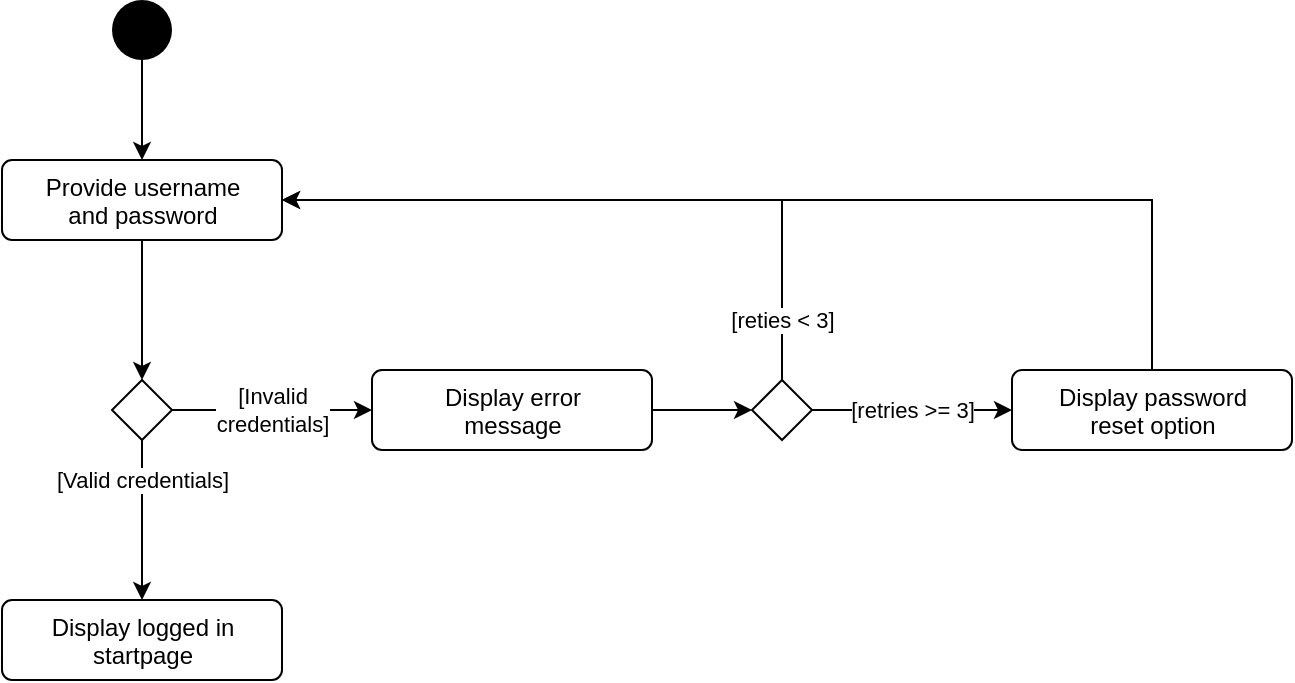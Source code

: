 <mxfile version="14.0.1" type="github">
  <diagram id="W3Nua4-vTizeOVp9UflG" name="Page-1">
    <mxGraphModel dx="813" dy="403" grid="1" gridSize="10" guides="1" tooltips="1" connect="1" arrows="1" fold="1" page="1" pageScale="1" pageWidth="827" pageHeight="1169" math="0" shadow="0">
      <root>
        <mxCell id="0" />
        <mxCell id="1" parent="0" />
        <mxCell id="_Ng7tLNOZAPoexdFJnFL-3" style="edgeStyle=orthogonalEdgeStyle;rounded=0;orthogonalLoop=1;jettySize=auto;html=1;exitX=0.5;exitY=1;exitDx=0;exitDy=0;" edge="1" parent="1" source="_Ng7tLNOZAPoexdFJnFL-1" target="_Ng7tLNOZAPoexdFJnFL-2">
          <mxGeometry relative="1" as="geometry" />
        </mxCell>
        <mxCell id="_Ng7tLNOZAPoexdFJnFL-1" value="" style="ellipse;fillColor=#000000;strokeColor=none;" vertex="1" parent="1">
          <mxGeometry x="160" y="40" width="30" height="30" as="geometry" />
        </mxCell>
        <mxCell id="_Ng7tLNOZAPoexdFJnFL-5" style="edgeStyle=orthogonalEdgeStyle;rounded=0;orthogonalLoop=1;jettySize=auto;html=1;exitX=0.5;exitY=1;exitDx=0;exitDy=0;" edge="1" parent="1" source="_Ng7tLNOZAPoexdFJnFL-2" target="_Ng7tLNOZAPoexdFJnFL-4">
          <mxGeometry relative="1" as="geometry" />
        </mxCell>
        <mxCell id="_Ng7tLNOZAPoexdFJnFL-2" value="Provide username&lt;br&gt;and password" style="html=1;align=center;verticalAlign=top;rounded=1;absoluteArcSize=1;arcSize=10;dashed=0;" vertex="1" parent="1">
          <mxGeometry x="105" y="120" width="140" height="40" as="geometry" />
        </mxCell>
        <mxCell id="_Ng7tLNOZAPoexdFJnFL-8" value="[Valid credentials]" style="edgeStyle=orthogonalEdgeStyle;rounded=0;orthogonalLoop=1;jettySize=auto;html=1;exitX=0.5;exitY=1;exitDx=0;exitDy=0;" edge="1" parent="1" source="_Ng7tLNOZAPoexdFJnFL-4" target="_Ng7tLNOZAPoexdFJnFL-7">
          <mxGeometry x="-0.5" relative="1" as="geometry">
            <mxPoint as="offset" />
          </mxGeometry>
        </mxCell>
        <mxCell id="_Ng7tLNOZAPoexdFJnFL-10" value="[Invalid&lt;br&gt;credentials]" style="edgeStyle=orthogonalEdgeStyle;rounded=0;orthogonalLoop=1;jettySize=auto;html=1;exitX=1;exitY=0.5;exitDx=0;exitDy=0;" edge="1" parent="1" source="_Ng7tLNOZAPoexdFJnFL-4" target="_Ng7tLNOZAPoexdFJnFL-6">
          <mxGeometry relative="1" as="geometry" />
        </mxCell>
        <mxCell id="_Ng7tLNOZAPoexdFJnFL-4" value="" style="rhombus;" vertex="1" parent="1">
          <mxGeometry x="160" y="230" width="30" height="30" as="geometry" />
        </mxCell>
        <mxCell id="_Ng7tLNOZAPoexdFJnFL-11" style="edgeStyle=orthogonalEdgeStyle;rounded=0;orthogonalLoop=1;jettySize=auto;html=1;exitX=1;exitY=0.5;exitDx=0;exitDy=0;" edge="1" parent="1" source="_Ng7tLNOZAPoexdFJnFL-6" target="_Ng7tLNOZAPoexdFJnFL-9">
          <mxGeometry relative="1" as="geometry" />
        </mxCell>
        <mxCell id="_Ng7tLNOZAPoexdFJnFL-6" value="Display error&lt;br&gt;message" style="html=1;align=center;verticalAlign=top;rounded=1;absoluteArcSize=1;arcSize=10;dashed=0;" vertex="1" parent="1">
          <mxGeometry x="290" y="225" width="140" height="40" as="geometry" />
        </mxCell>
        <mxCell id="_Ng7tLNOZAPoexdFJnFL-7" value="Display logged in&lt;br&gt;startpage" style="html=1;align=center;verticalAlign=top;rounded=1;absoluteArcSize=1;arcSize=10;dashed=0;" vertex="1" parent="1">
          <mxGeometry x="105" y="340" width="140" height="40" as="geometry" />
        </mxCell>
        <mxCell id="_Ng7tLNOZAPoexdFJnFL-12" value="[reties &amp;lt; 3]" style="edgeStyle=orthogonalEdgeStyle;rounded=0;orthogonalLoop=1;jettySize=auto;html=1;exitX=0.5;exitY=0;exitDx=0;exitDy=0;" edge="1" parent="1" source="_Ng7tLNOZAPoexdFJnFL-9" target="_Ng7tLNOZAPoexdFJnFL-2">
          <mxGeometry x="-0.824" relative="1" as="geometry">
            <Array as="points">
              <mxPoint x="495" y="140" />
            </Array>
            <mxPoint as="offset" />
          </mxGeometry>
        </mxCell>
        <mxCell id="_Ng7tLNOZAPoexdFJnFL-14" value="[retries &amp;gt;= 3]" style="edgeStyle=orthogonalEdgeStyle;rounded=0;orthogonalLoop=1;jettySize=auto;html=1;exitX=1;exitY=0.5;exitDx=0;exitDy=0;" edge="1" parent="1" source="_Ng7tLNOZAPoexdFJnFL-9" target="_Ng7tLNOZAPoexdFJnFL-13">
          <mxGeometry relative="1" as="geometry" />
        </mxCell>
        <mxCell id="_Ng7tLNOZAPoexdFJnFL-9" value="" style="rhombus;" vertex="1" parent="1">
          <mxGeometry x="480" y="230" width="30" height="30" as="geometry" />
        </mxCell>
        <mxCell id="_Ng7tLNOZAPoexdFJnFL-15" style="edgeStyle=orthogonalEdgeStyle;rounded=0;orthogonalLoop=1;jettySize=auto;html=1;exitX=0.5;exitY=0;exitDx=0;exitDy=0;" edge="1" parent="1" source="_Ng7tLNOZAPoexdFJnFL-13" target="_Ng7tLNOZAPoexdFJnFL-2">
          <mxGeometry relative="1" as="geometry">
            <Array as="points">
              <mxPoint x="680" y="140" />
            </Array>
          </mxGeometry>
        </mxCell>
        <mxCell id="_Ng7tLNOZAPoexdFJnFL-13" value="Display password&lt;br&gt;reset option" style="html=1;align=center;verticalAlign=top;rounded=1;absoluteArcSize=1;arcSize=10;dashed=0;" vertex="1" parent="1">
          <mxGeometry x="610" y="225" width="140" height="40" as="geometry" />
        </mxCell>
      </root>
    </mxGraphModel>
  </diagram>
</mxfile>
